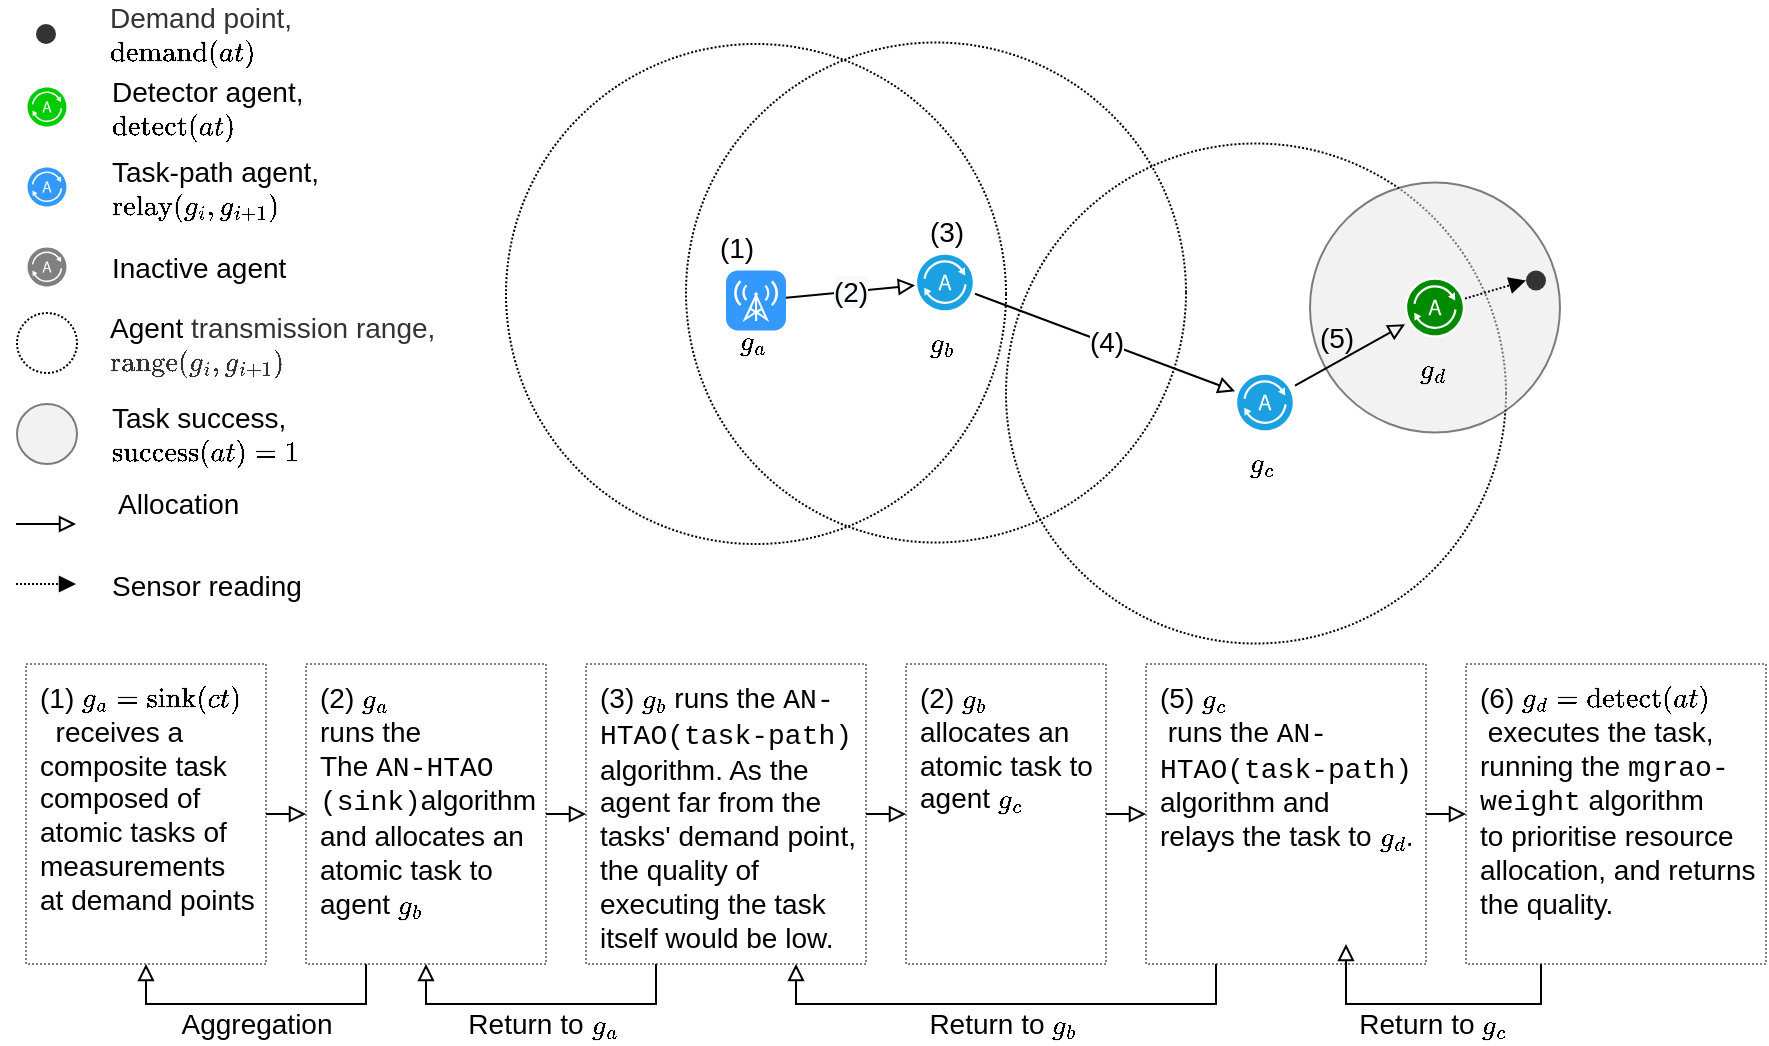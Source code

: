<mxfile version="15.8.7" type="device"><diagram id="n3x0hCh38KXFZ6Cryw47" name="Page-1"><mxGraphModel dx="1929" dy="865" grid="1" gridSize="10" guides="1" tooltips="1" connect="1" arrows="1" fold="1" page="1" pageScale="1" pageWidth="827" pageHeight="1169" math="1" shadow="0"><root><mxCell id="0"/><mxCell id="1" parent="0"/><mxCell id="dMY40JlKNHP0hM3eTLJn-9" value="" style="ellipse;html=1;aspect=fixed;labelBackgroundColor=none;strokeColor=#000000;fontColor=#333333;fillColor=none;dashed=1;labelPosition=right;verticalLabelPosition=middle;align=left;verticalAlign=middle;spacingLeft=10;fontSize=14;dashPattern=1 1;" parent="1" vertex="1"><mxGeometry x="370" y="259.75" width="250" height="250" as="geometry"/></mxCell><mxCell id="dMY40JlKNHP0hM3eTLJn-60" value="" style="ellipse;html=1;aspect=fixed;labelBackgroundColor=none;strokeColor=#000000;fontColor=#333333;fillColor=none;dashed=1;labelPosition=right;verticalLabelPosition=middle;align=left;verticalAlign=middle;spacingLeft=10;fontSize=14;dashPattern=1 1;" parent="1" vertex="1"><mxGeometry x="210" y="209.25" width="250" height="250" as="geometry"/></mxCell><mxCell id="dMY40JlKNHP0hM3eTLJn-61" value="" style="ellipse;html=1;aspect=fixed;labelBackgroundColor=none;strokeColor=#000000;fontColor=#333333;fillColor=none;dashed=1;labelPosition=right;verticalLabelPosition=middle;align=left;verticalAlign=middle;spacingLeft=10;fontSize=14;dashPattern=1 1;" parent="1" vertex="1"><mxGeometry x="120" y="210" width="250" height="250" as="geometry"/></mxCell><mxCell id="dMY40JlKNHP0hM3eTLJn-7" value="" style="ellipse;html=1;aspect=fixed;labelBackgroundColor=none;strokeColor=#000000;fontColor=#333333;labelPosition=right;verticalLabelPosition=middle;align=left;verticalAlign=middle;spacingLeft=10;fontSize=14;fillColor=#E6E6E6;opacity=50;" parent="1" vertex="1"><mxGeometry x="522" y="279.25" width="125" height="125" as="geometry"/></mxCell><mxCell id="dMY40JlKNHP0hM3eTLJn-17" value="&#10;&#10;&lt;span style=&quot;color: rgb(0, 0, 0); font-family: helvetica; font-size: 14px; font-style: normal; font-weight: 400; letter-spacing: normal; text-align: left; text-indent: 0px; text-transform: none; word-spacing: 0px; background-color: rgb(248, 249, 250); display: inline; float: none;&quot;&gt;(2)&lt;/span&gt;&#10;&#10;" style="edgeStyle=none;rounded=0;orthogonalLoop=1;jettySize=auto;html=1;endArrow=block;endFill=0;fontSize=14;" parent="1" source="G75mjb6Er_qYQi8ZF5sW-5" target="G75mjb6Er_qYQi8ZF5sW-35" edge="1"><mxGeometry relative="1" as="geometry"/></mxCell><mxCell id="G75mjb6Er_qYQi8ZF5sW-5" value="&lt;span style=&quot;color: rgb(0 , 0 , 0) ; text-align: left&quot;&gt;&lt;b&gt;\(\small g_{a}\)&amp;nbsp;&lt;/b&gt;&lt;/span&gt;" style="html=1;strokeWidth=1;shadow=0;dashed=0;shape=mxgraph.ios7.misc.broadcast;strokeColor=none;buttonText=;strokeColor2=#222222;fontColor=#222222;fontSize=14;verticalLabelPosition=bottom;verticalAlign=top;align=center;fillColor=#3399FF;spacingTop=-10;" parent="1" vertex="1"><mxGeometry x="230" y="323.25" width="30" height="30" as="geometry"/></mxCell><mxCell id="G75mjb6Er_qYQi8ZF5sW-7" value="Detector agent,&lt;br&gt;\(\small&lt;br&gt;\text{detect}(at)\)" style="pointerEvents=1;shadow=0;dashed=0;html=1;labelPosition=right;verticalLabelPosition=middle;verticalAlign=middle;align=left;outlineConnect=0;shape=mxgraph.veeam2.agent;labelBackgroundColor=none;fillColor=#00CC00;spacingLeft=20;fontSize=14;" parent="1" vertex="1"><mxGeometry x="-120" y="231" width="21" height="21" as="geometry"/></mxCell><mxCell id="G75mjb6Er_qYQi8ZF5sW-9" value="Task-path agent,&lt;br&gt;\(\small&lt;br&gt;\text{relay}(g_i,g_{i+1})\)" style="pointerEvents=1;shadow=0;dashed=0;html=1;labelPosition=right;verticalLabelPosition=middle;verticalAlign=middle;align=left;outlineConnect=0;shape=mxgraph.veeam2.agent;labelBackgroundColor=none;fillColor=#3399FF;spacingLeft=20;fontSize=14;" parent="1" vertex="1"><mxGeometry x="-120" y="271" width="21" height="21" as="geometry"/></mxCell><mxCell id="dMY40JlKNHP0hM3eTLJn-54" style="rounded=0;orthogonalLoop=1;jettySize=auto;html=1;entryX=0;entryY=0.5;entryDx=0;entryDy=0;dashed=1;dashPattern=1 1;startArrow=none;startFill=0;sourcePerimeterSpacing=0;endArrow=block;endFill=1;endSize=6;targetPerimeterSpacing=0;fontSize=14;" parent="1" source="G75mjb6Er_qYQi8ZF5sW-11" target="dMY40JlKNHP0hM3eTLJn-5" edge="1"><mxGeometry relative="1" as="geometry"/></mxCell><mxCell id="G75mjb6Er_qYQi8ZF5sW-11" value="&lt;span style=&quot;text-align: left&quot;&gt;\(\small g_{d}\)&amp;nbsp;&lt;/span&gt;" style="pointerEvents=1;shadow=0;dashed=0;html=1;labelPosition=center;verticalLabelPosition=bottom;verticalAlign=top;align=center;outlineConnect=0;shape=mxgraph.veeam2.agent;labelBackgroundColor=none;fillColor=#008a00;strokeColor=#005700;fontSize=14;spacingBottom=-3;" parent="1" vertex="1"><mxGeometry x="569.5" y="326.75" width="30" height="30" as="geometry"/></mxCell><mxCell id="G75mjb6Er_qYQi8ZF5sW-35" value="&lt;span style=&quot;text-align: left&quot;&gt;&lt;b&gt;\(\small g_{b}\)&amp;nbsp;&lt;/b&gt;&lt;/span&gt;" style="pointerEvents=1;shadow=0;dashed=0;html=1;labelPosition=center;verticalLabelPosition=bottom;verticalAlign=top;align=center;outlineConnect=0;shape=mxgraph.veeam2.agent;labelBackgroundColor=none;fillColor=#1ba1e2;strokeColor=#006EAF;fontSize=14;spacing=2;" parent="1" vertex="1"><mxGeometry x="324.5" y="314.25" width="30" height="30" as="geometry"/></mxCell><mxCell id="G75mjb6Er_qYQi8ZF5sW-53" value="Inactive agent" style="pointerEvents=1;shadow=0;dashed=0;html=1;labelPosition=right;verticalLabelPosition=middle;verticalAlign=middle;align=left;outlineConnect=0;shape=mxgraph.veeam2.agent;labelBackgroundColor=none;fillColor=#808080;spacingLeft=20;fontSize=14;" parent="1" vertex="1"><mxGeometry x="-120" y="311" width="21" height="21" as="geometry"/></mxCell><mxCell id="G75mjb6Er_qYQi8ZF5sW-55" value="Demand point,&lt;br&gt;&lt;span style=&quot;color: rgb(0 , 0 , 0)&quot;&gt;\(\small\text{demand}(at)\)&lt;/span&gt;" style="ellipse;html=1;aspect=fixed;dashed=1;labelBackgroundColor=none;fontColor=#333333;fillColor=#333333;strokeColor=none;labelPosition=right;verticalLabelPosition=middle;align=left;verticalAlign=middle;fontSize=14;textDirection=ltr;spacingLeft=25;" parent="1" vertex="1"><mxGeometry x="-115" y="200" width="10" height="10" as="geometry"/></mxCell><mxCell id="dMY40JlKNHP0hM3eTLJn-5" value="" style="ellipse;html=1;aspect=fixed;dashed=1;labelBackgroundColor=none;fontColor=#333333;fillColor=#333333;strokeColor=none;labelPosition=center;verticalLabelPosition=middle;align=center;verticalAlign=middle;fontSize=14;whiteSpace=wrap;" parent="1" vertex="1"><mxGeometry x="630" y="323.25" width="10" height="10" as="geometry"/></mxCell><mxCell id="dMY40JlKNHP0hM3eTLJn-15" value="(5)" style="edgeStyle=none;rounded=0;orthogonalLoop=1;jettySize=auto;html=1;endArrow=block;endFill=0;fontSize=14;labelBackgroundColor=none;spacingBottom=17;spacingRight=14;" parent="1" source="dMY40JlKNHP0hM3eTLJn-8" target="G75mjb6Er_qYQi8ZF5sW-11" edge="1"><mxGeometry relative="1" as="geometry"><mxPoint x="514.5" y="394.456" as="sourcePoint"/></mxGeometry></mxCell><mxCell id="dMY40JlKNHP0hM3eTLJn-8" value="&lt;span style=&quot;color: rgb(0 , 0 , 0) ; text-align: left&quot;&gt;&lt;b&gt;\(\small g_{c}\)&amp;nbsp;&lt;/b&gt;&lt;/span&gt;" style="pointerEvents=1;shadow=0;dashed=0;html=1;labelPosition=center;verticalLabelPosition=bottom;verticalAlign=top;align=center;outlineConnect=0;shape=mxgraph.veeam2.agent;labelBackgroundColor=none;fillColor=#1ba1e2;strokeColor=#006EAF;fontColor=#ffffff;fontSize=14;" parent="1" vertex="1"><mxGeometry x="484.5" y="374.25" width="30" height="30" as="geometry"/></mxCell><mxCell id="dMY40JlKNHP0hM3eTLJn-19" style="rounded=0;orthogonalLoop=1;jettySize=auto;html=1;endArrow=block;endFill=0;fontSize=14;" parent="1" edge="1"><mxGeometry relative="1" as="geometry"><mxPoint x="-125" y="450" as="sourcePoint"/><mxPoint x="-95" y="450" as="targetPoint"/></mxGeometry></mxCell><mxCell id="dMY40JlKNHP0hM3eTLJn-20" value="Allocation" style="edgeLabel;html=1;align=left;verticalAlign=middle;resizable=0;points=[];fontSize=14;labelPosition=right;verticalLabelPosition=middle;spacingLeft=39;" parent="dMY40JlKNHP0hM3eTLJn-19" vertex="1" connectable="0"><mxGeometry x="-0.5" y="-1" relative="1" as="geometry"><mxPoint x="2" y="-11" as="offset"/></mxGeometry></mxCell><mxCell id="dMY40JlKNHP0hM3eTLJn-32" value="&lt;span style=&quot;text-align: left&quot;&gt;(1)&lt;/span&gt;" style="text;html=1;align=center;verticalAlign=middle;resizable=0;points=[];autosize=1;fontSize=14;" parent="1" vertex="1"><mxGeometry x="220" y="301.75" width="30" height="20" as="geometry"/></mxCell><mxCell id="dMY40JlKNHP0hM3eTLJn-39" style="edgeStyle=none;rounded=0;orthogonalLoop=1;jettySize=auto;html=1;exitX=1;exitY=0.5;exitDx=0;exitDy=0;entryX=0;entryY=0.5;entryDx=0;entryDy=0;endArrow=block;endFill=0;fontSize=14;" parent="1" source="dMY40JlKNHP0hM3eTLJn-33" target="dMY40JlKNHP0hM3eTLJn-35" edge="1"><mxGeometry relative="1" as="geometry"/></mxCell><mxCell id="dMY40JlKNHP0hM3eTLJn-33" value="(1) \(\small g_{a} = \text{sink}(ct)\)&amp;nbsp;&amp;nbsp;receives a composite task composed of atomic tasks of measurements at demand points" style="rounded=0;whiteSpace=wrap;html=1;fontSize=14;opacity=50;align=left;verticalAlign=top;fillColor=none;spacingLeft=5;spacingRight=5;spacingBottom=2;spacingTop=2;dashed=1;dashPattern=1 1;" parent="1" vertex="1"><mxGeometry x="-120" y="520" width="120" height="150" as="geometry"/></mxCell><mxCell id="dMY40JlKNHP0hM3eTLJn-41" style="edgeStyle=none;rounded=0;orthogonalLoop=1;jettySize=auto;html=1;exitX=1;exitY=0.5;exitDx=0;exitDy=0;entryX=0;entryY=0.5;entryDx=0;entryDy=0;endArrow=block;endFill=0;fontSize=14;" parent="1" source="dMY40JlKNHP0hM3eTLJn-34" target="dMY40JlKNHP0hM3eTLJn-36" edge="1"><mxGeometry relative="1" as="geometry"/></mxCell><mxCell id="dMY40JlKNHP0hM3eTLJn-48" style="edgeStyle=orthogonalEdgeStyle;rounded=0;orthogonalLoop=1;jettySize=auto;html=1;exitX=0.25;exitY=1;exitDx=0;exitDy=0;entryX=0.5;entryY=1;entryDx=0;entryDy=0;endArrow=block;endFill=0;fontSize=14;" parent="1" source="dMY40JlKNHP0hM3eTLJn-34" target="dMY40JlKNHP0hM3eTLJn-35" edge="1"><mxGeometry relative="1" as="geometry"/></mxCell><mxCell id="dMY40JlKNHP0hM3eTLJn-34" value="(3)&lt;span&gt;&amp;nbsp;&lt;/span&gt;\(\small&amp;nbsp;&lt;br&gt;g_{b}\) runs the &lt;font face=&quot;Courier New&quot;&gt;AN-HTAO(task-path)&lt;/font&gt; algorithm. As the agent far from the tasks' demand point, the quality of executing the task itself would be low." style="rounded=0;whiteSpace=wrap;html=1;fontSize=14;opacity=50;align=left;verticalAlign=top;fillColor=none;spacingLeft=5;spacingRight=5;spacingBottom=2;spacingTop=2;dashed=1;dashPattern=1 1;" parent="1" vertex="1"><mxGeometry x="160" y="520" width="140" height="150" as="geometry"/></mxCell><mxCell id="dMY40JlKNHP0hM3eTLJn-40" style="edgeStyle=none;rounded=0;orthogonalLoop=1;jettySize=auto;html=1;exitX=1;exitY=0.5;exitDx=0;exitDy=0;entryX=0;entryY=0.5;entryDx=0;entryDy=0;endArrow=block;endFill=0;fontSize=14;" parent="1" source="dMY40JlKNHP0hM3eTLJn-35" target="dMY40JlKNHP0hM3eTLJn-34" edge="1"><mxGeometry relative="1" as="geometry"/></mxCell><mxCell id="dMY40JlKNHP0hM3eTLJn-49" style="edgeStyle=orthogonalEdgeStyle;rounded=0;orthogonalLoop=1;jettySize=auto;html=1;exitX=0.25;exitY=1;exitDx=0;exitDy=0;entryX=0.5;entryY=1;entryDx=0;entryDy=0;endArrow=block;endFill=0;fontSize=14;" parent="1" source="dMY40JlKNHP0hM3eTLJn-35" target="dMY40JlKNHP0hM3eTLJn-33" edge="1"><mxGeometry relative="1" as="geometry"/></mxCell><mxCell id="dMY40JlKNHP0hM3eTLJn-35" value="(2) \(\small g_{a}\)&amp;nbsp;&lt;br&gt;runs the &lt;br&gt;The &lt;font face=&quot;Courier New&quot;&gt;AN-HTAO (sink)&lt;/font&gt;algorithm&amp;nbsp;&lt;br&gt;and&amp;nbsp;allocates an&lt;br&gt;atomic task to agent \(\small g_{b}\)&amp;nbsp;" style="rounded=0;whiteSpace=wrap;html=1;fontSize=14;opacity=50;align=left;verticalAlign=top;fillColor=none;spacingLeft=5;spacingRight=5;spacingBottom=2;spacingTop=2;dashed=1;dashPattern=1 1;" parent="1" vertex="1"><mxGeometry x="20" y="520" width="120" height="150" as="geometry"/></mxCell><mxCell id="dMY40JlKNHP0hM3eTLJn-42" style="edgeStyle=none;rounded=0;orthogonalLoop=1;jettySize=auto;html=1;exitX=1;exitY=0.5;exitDx=0;exitDy=0;entryX=0;entryY=0.5;entryDx=0;entryDy=0;endArrow=block;endFill=0;fontSize=14;" parent="1" source="dMY40JlKNHP0hM3eTLJn-36" target="dMY40JlKNHP0hM3eTLJn-37" edge="1"><mxGeometry relative="1" as="geometry"/></mxCell><mxCell id="dMY40JlKNHP0hM3eTLJn-36" value="&lt;span&gt;(2)&amp;nbsp;&lt;/span&gt;\(\small&amp;nbsp;&lt;br&gt;g_{b}\)&lt;br&gt;&lt;span&gt;allocates an&lt;/span&gt;&lt;br&gt;&lt;span&gt;atomic task to agent&amp;nbsp;&lt;/span&gt;\(\small&amp;nbsp;&lt;br&gt;g_{c}\)" style="rounded=0;whiteSpace=wrap;html=1;fontSize=14;opacity=50;align=left;verticalAlign=top;fillColor=none;spacingLeft=5;spacingRight=5;spacingBottom=2;spacingTop=2;dashed=1;dashPattern=1 1;" parent="1" vertex="1"><mxGeometry x="320" y="520" width="100" height="150" as="geometry"/></mxCell><mxCell id="dMY40JlKNHP0hM3eTLJn-43" style="edgeStyle=none;rounded=0;orthogonalLoop=1;jettySize=auto;html=1;exitX=1;exitY=0.5;exitDx=0;exitDy=0;entryX=0;entryY=0.5;entryDx=0;entryDy=0;endArrow=block;endFill=0;fontSize=14;" parent="1" source="dMY40JlKNHP0hM3eTLJn-37" target="dMY40JlKNHP0hM3eTLJn-38" edge="1"><mxGeometry relative="1" as="geometry"/></mxCell><mxCell id="dMY40JlKNHP0hM3eTLJn-46" style="edgeStyle=orthogonalEdgeStyle;rounded=0;orthogonalLoop=1;jettySize=auto;html=1;exitX=0.25;exitY=1;exitDx=0;exitDy=0;entryX=0.75;entryY=1;entryDx=0;entryDy=0;endArrow=block;endFill=0;fontSize=14;" parent="1" source="dMY40JlKNHP0hM3eTLJn-37" target="dMY40JlKNHP0hM3eTLJn-34" edge="1"><mxGeometry relative="1" as="geometry"/></mxCell><mxCell id="dMY40JlKNHP0hM3eTLJn-37" value="(5) \(\small&amp;nbsp;&lt;br&gt;g_{c}\)&lt;br&gt;&lt;span&gt;&amp;nbsp;&lt;/span&gt;runs the &lt;font face=&quot;Courier New&quot;&gt;AN-HTAO(task-path)&lt;/font&gt; algorithm and&lt;br&gt;&lt;span&gt;relays the task to&lt;/span&gt;&lt;span&gt;&amp;nbsp;&lt;/span&gt;\(\small&amp;nbsp;&lt;br&gt;g_{d}\)&lt;span&gt;.&lt;/span&gt;" style="rounded=0;whiteSpace=wrap;html=1;fontSize=14;opacity=50;align=left;verticalAlign=top;fillColor=none;spacingLeft=5;spacingRight=5;spacingBottom=2;spacingTop=2;dashed=1;dashPattern=1 1;" parent="1" vertex="1"><mxGeometry x="440" y="520" width="140" height="150" as="geometry"/></mxCell><mxCell id="dMY40JlKNHP0hM3eTLJn-44" style="edgeStyle=orthogonalEdgeStyle;rounded=0;orthogonalLoop=1;jettySize=auto;html=1;exitX=0.25;exitY=1;exitDx=0;exitDy=0;endArrow=block;endFill=0;fontSize=14;" parent="1" source="dMY40JlKNHP0hM3eTLJn-38" edge="1"><mxGeometry relative="1" as="geometry"><mxPoint x="540" y="660" as="targetPoint"/><Array as="points"><mxPoint x="638" y="690"/><mxPoint x="540" y="690"/></Array></mxGeometry></mxCell><mxCell id="dMY40JlKNHP0hM3eTLJn-38" value="(6) \(\small g_{d} = \text{detect}(at)\)&amp;nbsp;executes the task, running the&amp;nbsp;&lt;font face=&quot;Courier New&quot;&gt;mgrao-weight&lt;/font&gt;&amp;nbsp;algorithm to&amp;nbsp;prioritise resource&amp;nbsp;&lt;br&gt;allocation, and returns the&amp;nbsp;quality." style="rounded=0;whiteSpace=wrap;html=1;fontSize=14;opacity=50;align=left;verticalAlign=top;fillColor=none;spacingLeft=5;spacingRight=5;spacingBottom=2;spacingTop=2;dashed=1;dashPattern=1 1;" parent="1" vertex="1"><mxGeometry x="600" y="520" width="150" height="150" as="geometry"/></mxCell><mxCell id="dMY40JlKNHP0hM3eTLJn-50" value="&lt;span style=&quot;color: rgb(0 , 0 , 0)&quot;&gt;Agent&amp;nbsp;&lt;/span&gt;transmission range,&lt;br&gt;\(\small\text{range}(g_i,g_{i+1})\)" style="ellipse;html=1;aspect=fixed;labelBackgroundColor=none;strokeColor=#000000;fontColor=#333333;fillColor=none;dashed=1;labelPosition=right;verticalLabelPosition=middle;align=left;verticalAlign=middle;spacingLeft=14;fontSize=14;dashPattern=1 1;" parent="1" vertex="1"><mxGeometry x="-124.5" y="344.5" width="30" height="30" as="geometry"/></mxCell><mxCell id="dMY40JlKNHP0hM3eTLJn-51" value="&lt;span style=&quot;color: rgb(0 , 0 , 0)&quot;&gt;Task success,&lt;br&gt;\(\small\text{success}(at)=1\)&lt;/span&gt;" style="ellipse;html=1;aspect=fixed;labelBackgroundColor=none;strokeColor=#000000;fontColor=#333333;labelPosition=right;verticalLabelPosition=middle;align=left;verticalAlign=middle;spacingLeft=15;fontSize=14;fillColor=#E6E6E6;opacity=50;" parent="1" vertex="1"><mxGeometry x="-124.5" y="390" width="30" height="30" as="geometry"/></mxCell><mxCell id="dMY40JlKNHP0hM3eTLJn-52" style="rounded=0;orthogonalLoop=1;jettySize=auto;html=1;endArrow=block;endFill=1;fontSize=14;dashed=1;dashPattern=1 1;spacingLeft=39;" parent="1" edge="1"><mxGeometry relative="1" as="geometry"><mxPoint x="-125" y="480" as="sourcePoint"/><mxPoint x="-95" y="480" as="targetPoint"/></mxGeometry></mxCell><mxCell id="dMY40JlKNHP0hM3eTLJn-53" value="Sensor reading" style="edgeLabel;html=1;align=left;verticalAlign=middle;resizable=0;points=[];fontSize=14;labelPosition=right;verticalLabelPosition=middle;spacingLeft=38;" parent="dMY40JlKNHP0hM3eTLJn-52" vertex="1" connectable="0"><mxGeometry x="-0.5" y="-1" relative="1" as="geometry"><mxPoint as="offset"/></mxGeometry></mxCell><mxCell id="dMY40JlKNHP0hM3eTLJn-58" value="(4)" style="edgeStyle=none;rounded=0;orthogonalLoop=1;jettySize=auto;html=1;endArrow=block;endFill=0;fontSize=14;" parent="1" source="G75mjb6Er_qYQi8ZF5sW-35" target="dMY40JlKNHP0hM3eTLJn-8" edge="1"><mxGeometry relative="1" as="geometry"><mxPoint x="221" y="304.091" as="sourcePoint"/><mxPoint x="282" y="326.409" as="targetPoint"/></mxGeometry></mxCell><mxCell id="dMY40JlKNHP0hM3eTLJn-67" value="&lt;span style=&quot;text-align: left&quot;&gt;(3)&lt;/span&gt;" style="text;html=1;align=center;verticalAlign=middle;resizable=0;points=[];autosize=1;fontSize=14;fontColor=#000000;" parent="1" vertex="1"><mxGeometry x="324.5" y="294.25" width="30" height="20" as="geometry"/></mxCell><mxCell id="dMY40JlKNHP0hM3eTLJn-68" value="Return to&amp;nbsp;&lt;span style=&quot;text-align: left&quot;&gt;\(\small g_{c}\)&amp;nbsp;&lt;/span&gt;" style="text;html=1;align=center;verticalAlign=middle;resizable=0;points=[];autosize=1;fontSize=14;fontColor=#000000;" parent="1" vertex="1"><mxGeometry x="500" y="690" width="170" height="20" as="geometry"/></mxCell><mxCell id="dMY40JlKNHP0hM3eTLJn-69" value="Return to&amp;nbsp;&lt;span style=&quot;text-align: left&quot;&gt;\(\small g_{b}\)&amp;nbsp;&lt;/span&gt;" style="text;html=1;align=center;verticalAlign=middle;resizable=0;points=[];autosize=1;fontSize=14;fontColor=#000000;" parent="1" vertex="1"><mxGeometry x="285" y="690" width="170" height="20" as="geometry"/></mxCell><mxCell id="dMY40JlKNHP0hM3eTLJn-70" value="Return to&amp;nbsp;&lt;span style=&quot;text-align: left&quot;&gt;\(\small g_{a}\)&amp;nbsp;&lt;/span&gt;" style="text;html=1;align=center;verticalAlign=middle;resizable=0;points=[];autosize=1;fontSize=14;fontColor=#000000;" parent="1" vertex="1"><mxGeometry x="55" y="690" width="170" height="20" as="geometry"/></mxCell><mxCell id="dMY40JlKNHP0hM3eTLJn-71" value="Aggregation" style="text;html=1;align=center;verticalAlign=middle;resizable=0;points=[];autosize=1;fontSize=14;fontColor=#000000;" parent="1" vertex="1"><mxGeometry x="-50" y="690" width="90" height="20" as="geometry"/></mxCell></root></mxGraphModel></diagram></mxfile>